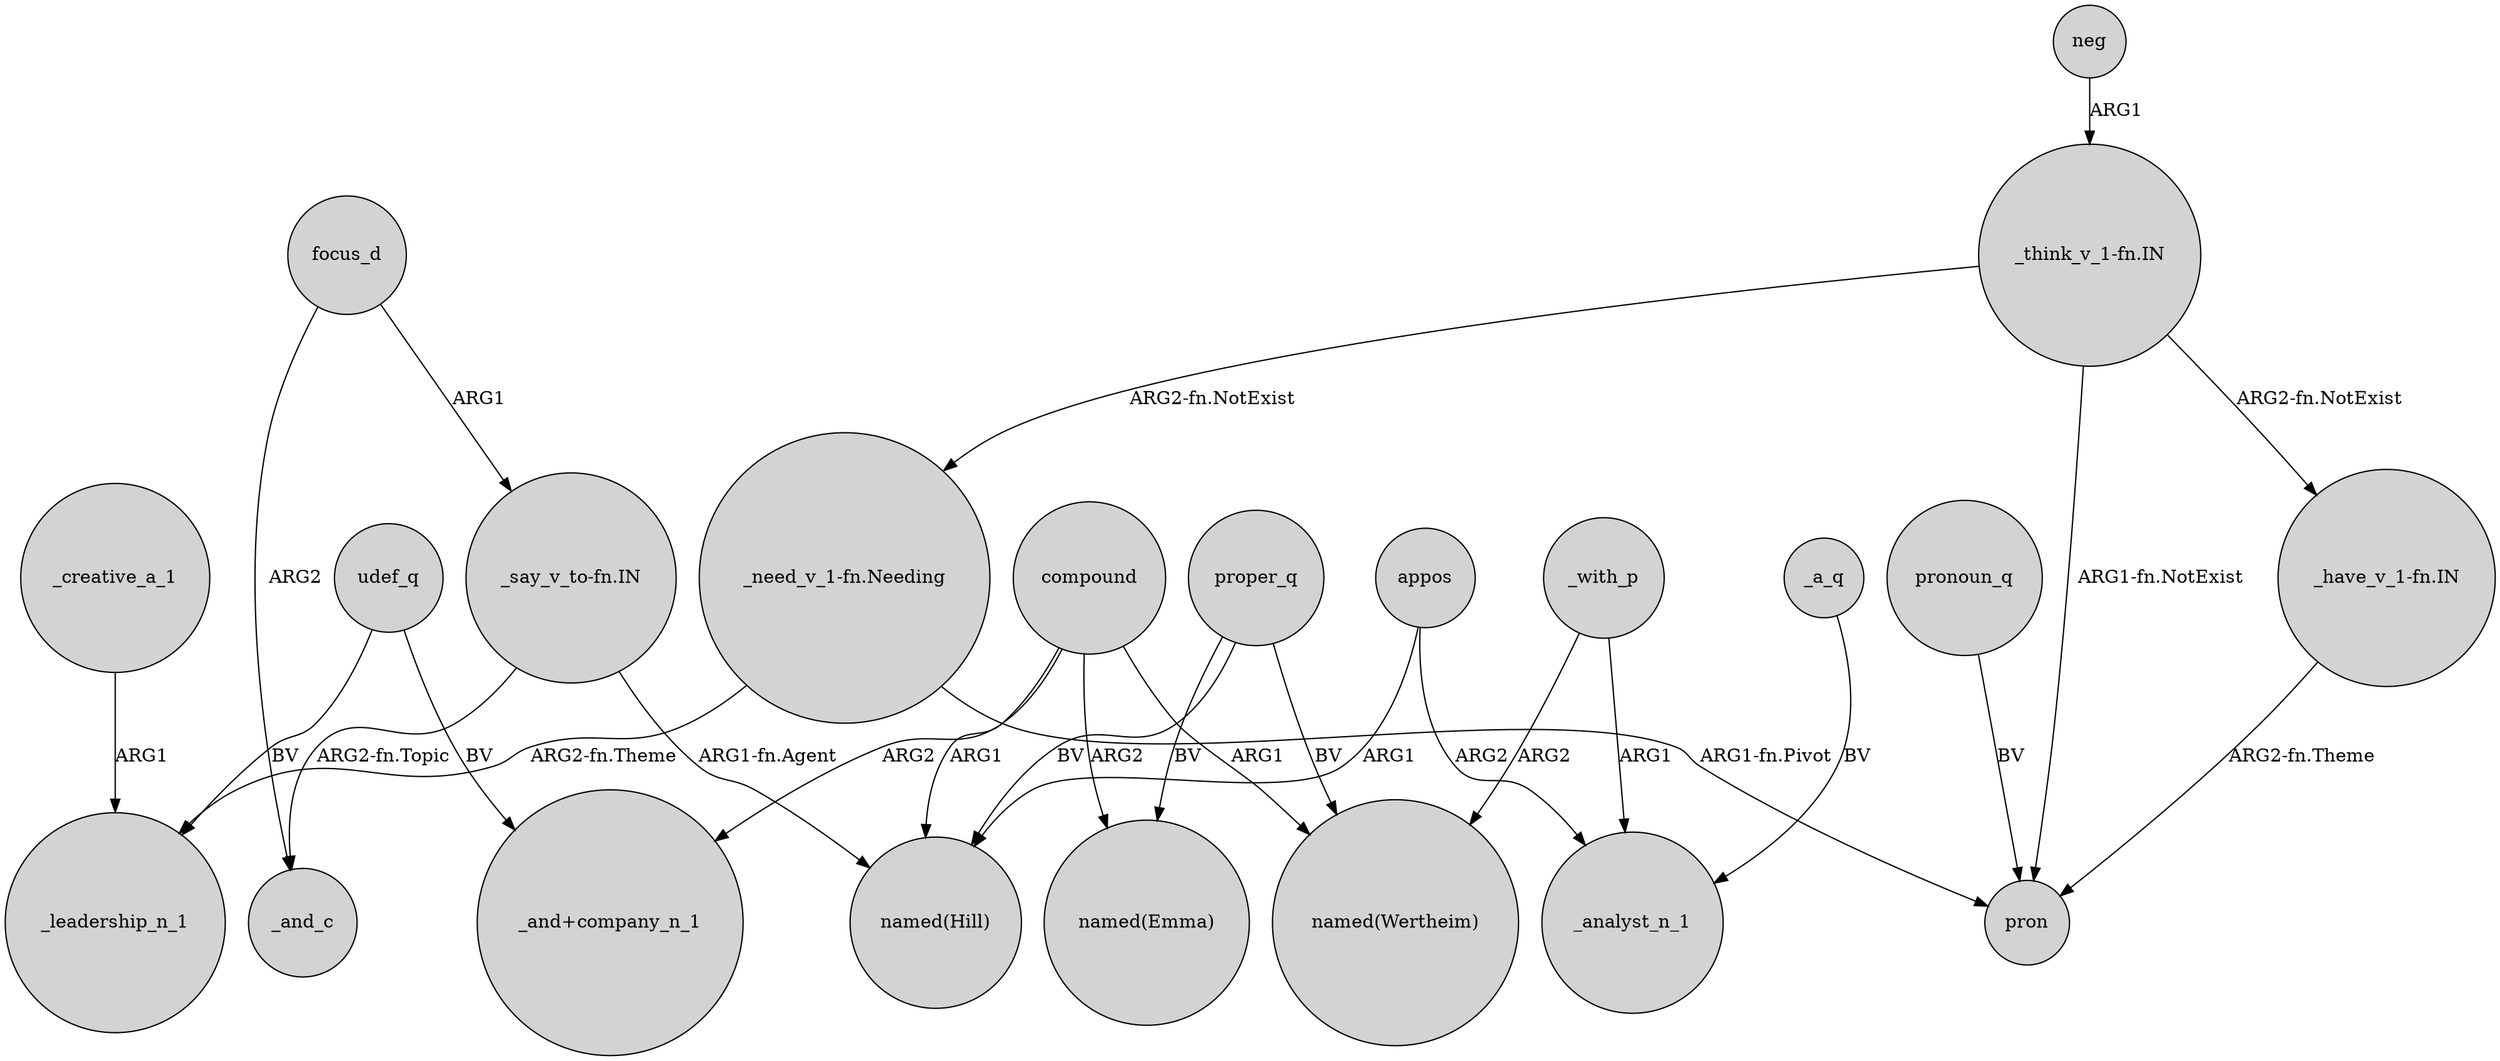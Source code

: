 digraph {
	node [shape=circle style=filled]
	"_need_v_1-fn.Needing" -> _leadership_n_1 [label="ARG2-fn.Theme"]
	"_say_v_to-fn.IN" -> "named(Hill)" [label="ARG1-fn.Agent"]
	_with_p -> _analyst_n_1 [label=ARG1]
	"_think_v_1-fn.IN" -> pron [label="ARG1-fn.NotExist"]
	appos -> "named(Hill)" [label=ARG1]
	proper_q -> "named(Emma)" [label=BV]
	compound -> "named(Hill)" [label=ARG1]
	_with_p -> "named(Wertheim)" [label=ARG2]
	focus_d -> _and_c [label=ARG2]
	pronoun_q -> pron [label=BV]
	appos -> _analyst_n_1 [label=ARG2]
	"_need_v_1-fn.Needing" -> pron [label="ARG1-fn.Pivot"]
	compound -> "named(Emma)" [label=ARG2]
	compound -> "_and+company_n_1" [label=ARG2]
	"_have_v_1-fn.IN" -> pron [label="ARG2-fn.Theme"]
	compound -> "named(Wertheim)" [label=ARG1]
	"_say_v_to-fn.IN" -> _and_c [label="ARG2-fn.Topic"]
	neg -> "_think_v_1-fn.IN" [label=ARG1]
	_creative_a_1 -> _leadership_n_1 [label=ARG1]
	proper_q -> "named(Hill)" [label=BV]
	proper_q -> "named(Wertheim)" [label=BV]
	udef_q -> "_and+company_n_1" [label=BV]
	_a_q -> _analyst_n_1 [label=BV]
	"_think_v_1-fn.IN" -> "_have_v_1-fn.IN" [label="ARG2-fn.NotExist"]
	"_think_v_1-fn.IN" -> "_need_v_1-fn.Needing" [label="ARG2-fn.NotExist"]
	udef_q -> _leadership_n_1 [label=BV]
	focus_d -> "_say_v_to-fn.IN" [label=ARG1]
}
